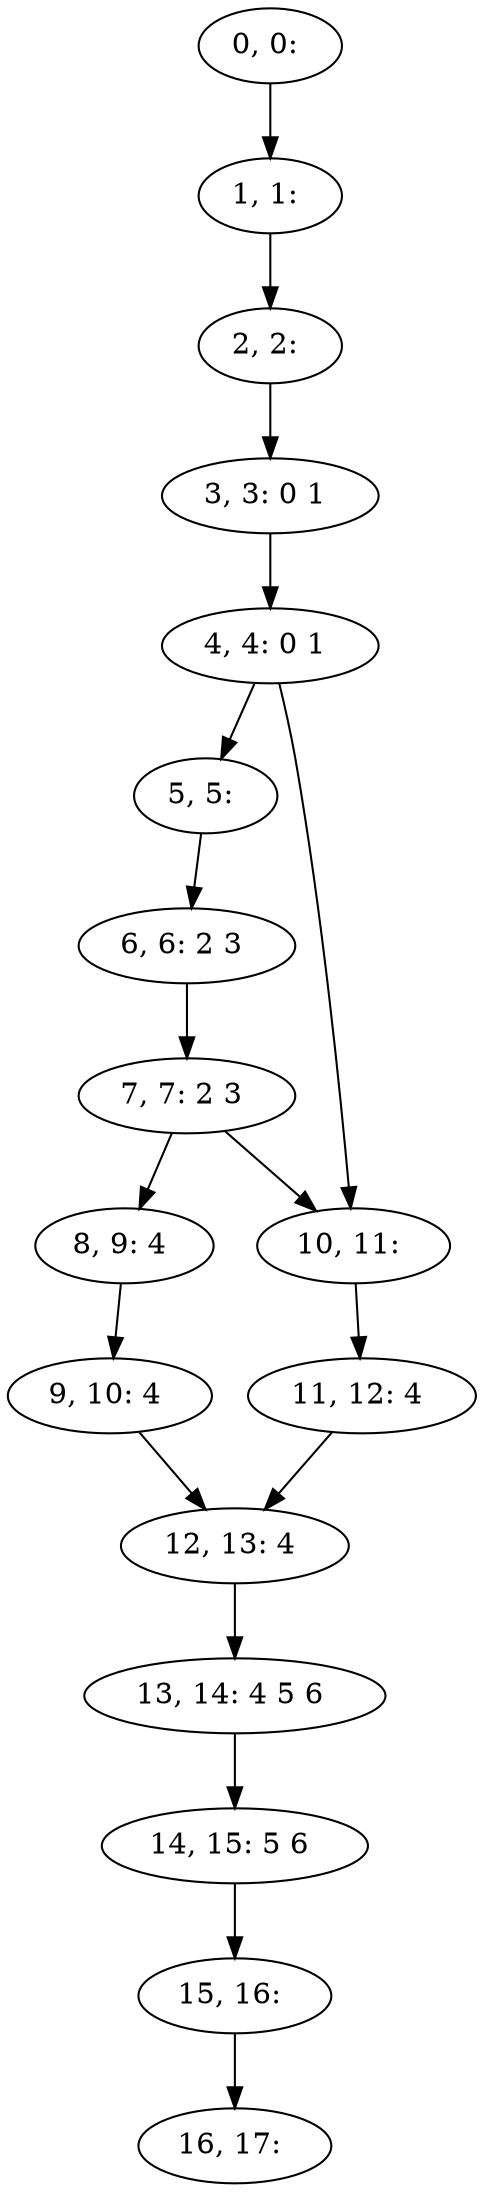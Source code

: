digraph G {
0[label="0, 0: "];
1[label="1, 1: "];
2[label="2, 2: "];
3[label="3, 3: 0 1 "];
4[label="4, 4: 0 1 "];
5[label="5, 5: "];
6[label="6, 6: 2 3 "];
7[label="7, 7: 2 3 "];
8[label="8, 9: 4 "];
9[label="9, 10: 4 "];
10[label="10, 11: "];
11[label="11, 12: 4 "];
12[label="12, 13: 4 "];
13[label="13, 14: 4 5 6 "];
14[label="14, 15: 5 6 "];
15[label="15, 16: "];
16[label="16, 17: "];
0->1 ;
1->2 ;
2->3 ;
3->4 ;
4->5 ;
4->10 ;
5->6 ;
6->7 ;
7->8 ;
7->10 ;
8->9 ;
9->12 ;
10->11 ;
11->12 ;
12->13 ;
13->14 ;
14->15 ;
15->16 ;
}
